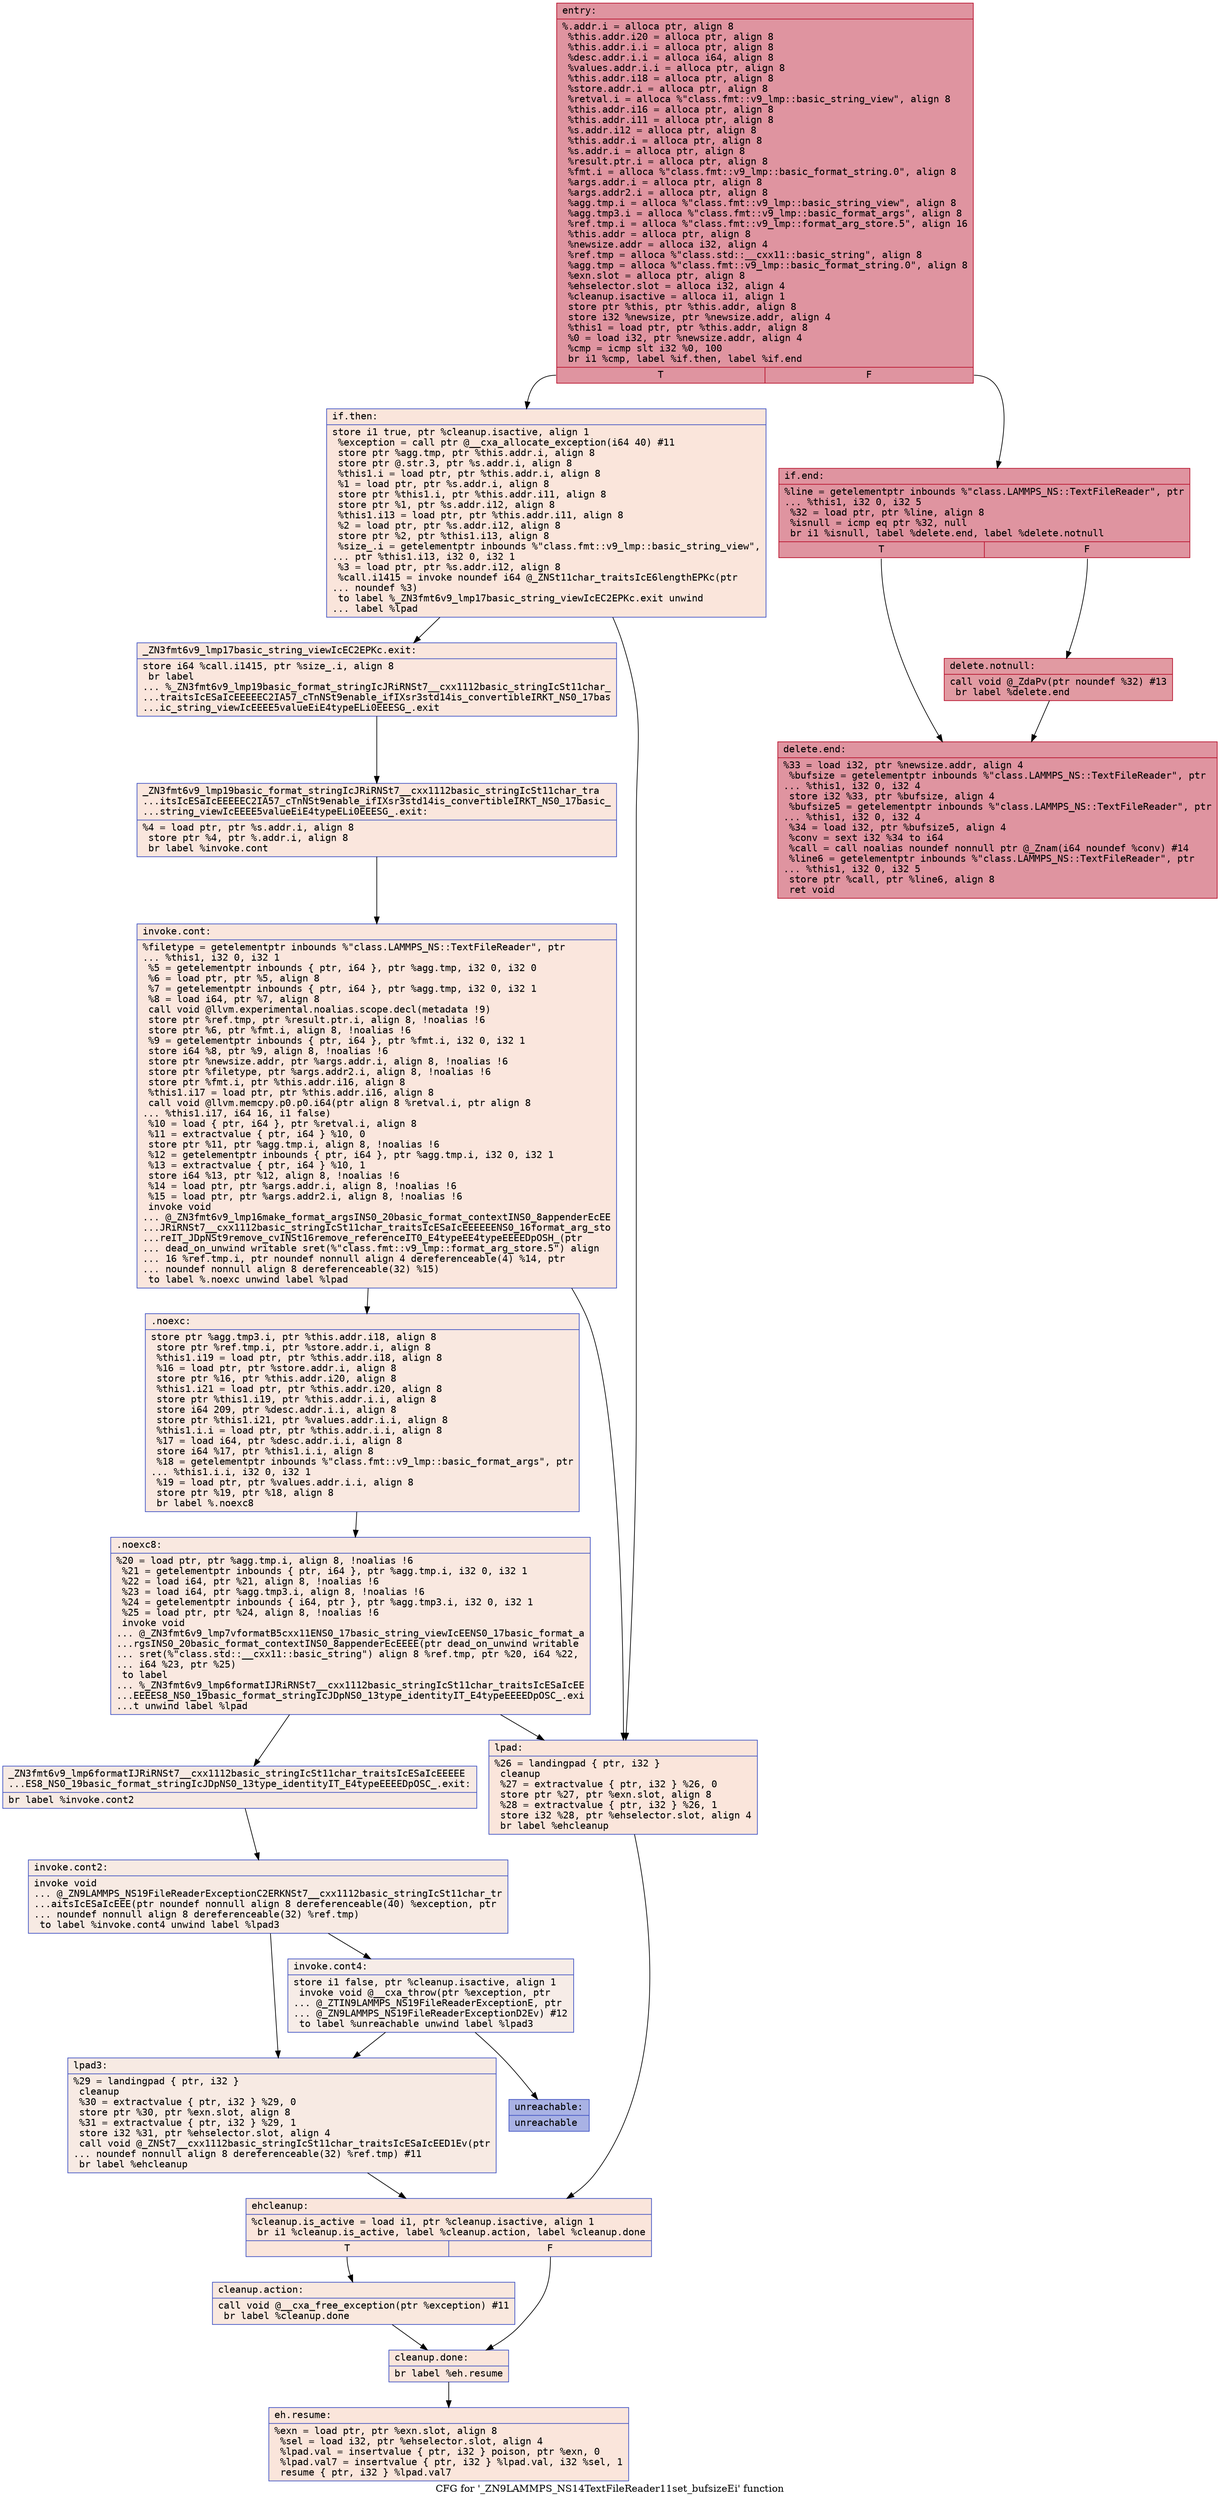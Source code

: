 digraph "CFG for '_ZN9LAMMPS_NS14TextFileReader11set_bufsizeEi' function" {
	label="CFG for '_ZN9LAMMPS_NS14TextFileReader11set_bufsizeEi' function";

	Node0x557f5f686800 [shape=record,color="#b70d28ff", style=filled, fillcolor="#b70d2870" fontname="Courier",label="{entry:\l|  %.addr.i = alloca ptr, align 8\l  %this.addr.i20 = alloca ptr, align 8\l  %this.addr.i.i = alloca ptr, align 8\l  %desc.addr.i.i = alloca i64, align 8\l  %values.addr.i.i = alloca ptr, align 8\l  %this.addr.i18 = alloca ptr, align 8\l  %store.addr.i = alloca ptr, align 8\l  %retval.i = alloca %\"class.fmt::v9_lmp::basic_string_view\", align 8\l  %this.addr.i16 = alloca ptr, align 8\l  %this.addr.i11 = alloca ptr, align 8\l  %s.addr.i12 = alloca ptr, align 8\l  %this.addr.i = alloca ptr, align 8\l  %s.addr.i = alloca ptr, align 8\l  %result.ptr.i = alloca ptr, align 8\l  %fmt.i = alloca %\"class.fmt::v9_lmp::basic_format_string.0\", align 8\l  %args.addr.i = alloca ptr, align 8\l  %args.addr2.i = alloca ptr, align 8\l  %agg.tmp.i = alloca %\"class.fmt::v9_lmp::basic_string_view\", align 8\l  %agg.tmp3.i = alloca %\"class.fmt::v9_lmp::basic_format_args\", align 8\l  %ref.tmp.i = alloca %\"class.fmt::v9_lmp::format_arg_store.5\", align 16\l  %this.addr = alloca ptr, align 8\l  %newsize.addr = alloca i32, align 4\l  %ref.tmp = alloca %\"class.std::__cxx11::basic_string\", align 8\l  %agg.tmp = alloca %\"class.fmt::v9_lmp::basic_format_string.0\", align 8\l  %exn.slot = alloca ptr, align 8\l  %ehselector.slot = alloca i32, align 4\l  %cleanup.isactive = alloca i1, align 1\l  store ptr %this, ptr %this.addr, align 8\l  store i32 %newsize, ptr %newsize.addr, align 4\l  %this1 = load ptr, ptr %this.addr, align 8\l  %0 = load i32, ptr %newsize.addr, align 4\l  %cmp = icmp slt i32 %0, 100\l  br i1 %cmp, label %if.then, label %if.end\l|{<s0>T|<s1>F}}"];
	Node0x557f5f686800:s0 -> Node0x557f5f687fe0[tooltip="entry -> if.then\nProbability 0.00%" ];
	Node0x557f5f686800:s1 -> Node0x557f5f688050[tooltip="entry -> if.end\nProbability 100.00%" ];
	Node0x557f5f687fe0 [shape=record,color="#3d50c3ff", style=filled, fillcolor="#f4c5ad70" fontname="Courier",label="{if.then:\l|  store i1 true, ptr %cleanup.isactive, align 1\l  %exception = call ptr @__cxa_allocate_exception(i64 40) #11\l  store ptr %agg.tmp, ptr %this.addr.i, align 8\l  store ptr @.str.3, ptr %s.addr.i, align 8\l  %this1.i = load ptr, ptr %this.addr.i, align 8\l  %1 = load ptr, ptr %s.addr.i, align 8\l  store ptr %this1.i, ptr %this.addr.i11, align 8\l  store ptr %1, ptr %s.addr.i12, align 8\l  %this1.i13 = load ptr, ptr %this.addr.i11, align 8\l  %2 = load ptr, ptr %s.addr.i12, align 8\l  store ptr %2, ptr %this1.i13, align 8\l  %size_.i = getelementptr inbounds %\"class.fmt::v9_lmp::basic_string_view\",\l... ptr %this1.i13, i32 0, i32 1\l  %3 = load ptr, ptr %s.addr.i12, align 8\l  %call.i1415 = invoke noundef i64 @_ZNSt11char_traitsIcE6lengthEPKc(ptr\l... noundef %3)\l          to label %_ZN3fmt6v9_lmp17basic_string_viewIcEC2EPKc.exit unwind\l... label %lpad\l}"];
	Node0x557f5f687fe0 -> Node0x557f5f688a20[tooltip="if.then -> _ZN3fmt6v9_lmp17basic_string_viewIcEC2EPKc.exit\nProbability 50.00%" ];
	Node0x557f5f687fe0 -> Node0x557f5f688ac0[tooltip="if.then -> lpad\nProbability 50.00%" ];
	Node0x557f5f688a20 [shape=record,color="#3d50c3ff", style=filled, fillcolor="#f3c7b170" fontname="Courier",label="{_ZN3fmt6v9_lmp17basic_string_viewIcEC2EPKc.exit:\l|  store i64 %call.i1415, ptr %size_.i, align 8\l  br label\l... %_ZN3fmt6v9_lmp19basic_format_stringIcJRiRNSt7__cxx1112basic_stringIcSt11char_\l...traitsIcESaIcEEEEEC2IA57_cTnNSt9enable_ifIXsr3std14is_convertibleIRKT_NS0_17bas\l...ic_string_viewIcEEEE5valueEiE4typeELi0EEESG_.exit\l}"];
	Node0x557f5f688a20 -> Node0x557f5f688cb0[tooltip="_ZN3fmt6v9_lmp17basic_string_viewIcEC2EPKc.exit -> _ZN3fmt6v9_lmp19basic_format_stringIcJRiRNSt7__cxx1112basic_stringIcSt11char_traitsIcESaIcEEEEEC2IA57_cTnNSt9enable_ifIXsr3std14is_convertibleIRKT_NS0_17basic_string_viewIcEEEE5valueEiE4typeELi0EEESG_.exit\nProbability 100.00%" ];
	Node0x557f5f688cb0 [shape=record,color="#3d50c3ff", style=filled, fillcolor="#f3c7b170" fontname="Courier",label="{_ZN3fmt6v9_lmp19basic_format_stringIcJRiRNSt7__cxx1112basic_stringIcSt11char_tra\l...itsIcESaIcEEEEEC2IA57_cTnNSt9enable_ifIXsr3std14is_convertibleIRKT_NS0_17basic_\l...string_viewIcEEEE5valueEiE4typeELi0EEESG_.exit:\l|  %4 = load ptr, ptr %s.addr.i, align 8\l  store ptr %4, ptr %.addr.i, align 8\l  br label %invoke.cont\l}"];
	Node0x557f5f688cb0 -> Node0x557f5f688f80[tooltip="_ZN3fmt6v9_lmp19basic_format_stringIcJRiRNSt7__cxx1112basic_stringIcSt11char_traitsIcESaIcEEEEEC2IA57_cTnNSt9enable_ifIXsr3std14is_convertibleIRKT_NS0_17basic_string_viewIcEEEE5valueEiE4typeELi0EEESG_.exit -> invoke.cont\nProbability 100.00%" ];
	Node0x557f5f688f80 [shape=record,color="#3d50c3ff", style=filled, fillcolor="#f3c7b170" fontname="Courier",label="{invoke.cont:\l|  %filetype = getelementptr inbounds %\"class.LAMMPS_NS::TextFileReader\", ptr\l... %this1, i32 0, i32 1\l  %5 = getelementptr inbounds \{ ptr, i64 \}, ptr %agg.tmp, i32 0, i32 0\l  %6 = load ptr, ptr %5, align 8\l  %7 = getelementptr inbounds \{ ptr, i64 \}, ptr %agg.tmp, i32 0, i32 1\l  %8 = load i64, ptr %7, align 8\l  call void @llvm.experimental.noalias.scope.decl(metadata !9)\l  store ptr %ref.tmp, ptr %result.ptr.i, align 8, !noalias !6\l  store ptr %6, ptr %fmt.i, align 8, !noalias !6\l  %9 = getelementptr inbounds \{ ptr, i64 \}, ptr %fmt.i, i32 0, i32 1\l  store i64 %8, ptr %9, align 8, !noalias !6\l  store ptr %newsize.addr, ptr %args.addr.i, align 8, !noalias !6\l  store ptr %filetype, ptr %args.addr2.i, align 8, !noalias !6\l  store ptr %fmt.i, ptr %this.addr.i16, align 8\l  %this1.i17 = load ptr, ptr %this.addr.i16, align 8\l  call void @llvm.memcpy.p0.p0.i64(ptr align 8 %retval.i, ptr align 8\l... %this1.i17, i64 16, i1 false)\l  %10 = load \{ ptr, i64 \}, ptr %retval.i, align 8\l  %11 = extractvalue \{ ptr, i64 \} %10, 0\l  store ptr %11, ptr %agg.tmp.i, align 8, !noalias !6\l  %12 = getelementptr inbounds \{ ptr, i64 \}, ptr %agg.tmp.i, i32 0, i32 1\l  %13 = extractvalue \{ ptr, i64 \} %10, 1\l  store i64 %13, ptr %12, align 8, !noalias !6\l  %14 = load ptr, ptr %args.addr.i, align 8, !noalias !6\l  %15 = load ptr, ptr %args.addr2.i, align 8, !noalias !6\l  invoke void\l... @_ZN3fmt6v9_lmp16make_format_argsINS0_20basic_format_contextINS0_8appenderEcEE\l...JRiRNSt7__cxx1112basic_stringIcSt11char_traitsIcESaIcEEEEEENS0_16format_arg_sto\l...reIT_JDpNSt9remove_cvINSt16remove_referenceIT0_E4typeEE4typeEEEEDpOSH_(ptr\l... dead_on_unwind writable sret(%\"class.fmt::v9_lmp::format_arg_store.5\") align\l... 16 %ref.tmp.i, ptr noundef nonnull align 4 dereferenceable(4) %14, ptr\l... noundef nonnull align 8 dereferenceable(32) %15)\l          to label %.noexc unwind label %lpad\l}"];
	Node0x557f5f688f80 -> Node0x557f5f68a860[tooltip="invoke.cont -> .noexc\nProbability 50.00%" ];
	Node0x557f5f688f80 -> Node0x557f5f688ac0[tooltip="invoke.cont -> lpad\nProbability 50.00%" ];
	Node0x557f5f68a860 [shape=record,color="#3d50c3ff", style=filled, fillcolor="#f1ccb870" fontname="Courier",label="{.noexc:\l|  store ptr %agg.tmp3.i, ptr %this.addr.i18, align 8\l  store ptr %ref.tmp.i, ptr %store.addr.i, align 8\l  %this1.i19 = load ptr, ptr %this.addr.i18, align 8\l  %16 = load ptr, ptr %store.addr.i, align 8\l  store ptr %16, ptr %this.addr.i20, align 8\l  %this1.i21 = load ptr, ptr %this.addr.i20, align 8\l  store ptr %this1.i19, ptr %this.addr.i.i, align 8\l  store i64 209, ptr %desc.addr.i.i, align 8\l  store ptr %this1.i21, ptr %values.addr.i.i, align 8\l  %this1.i.i = load ptr, ptr %this.addr.i.i, align 8\l  %17 = load i64, ptr %desc.addr.i.i, align 8\l  store i64 %17, ptr %this1.i.i, align 8\l  %18 = getelementptr inbounds %\"class.fmt::v9_lmp::basic_format_args\", ptr\l... %this1.i.i, i32 0, i32 1\l  %19 = load ptr, ptr %values.addr.i.i, align 8\l  store ptr %19, ptr %18, align 8\l  br label %.noexc8\l}"];
	Node0x557f5f68a860 -> Node0x557f5f68bbe0[tooltip=".noexc -> .noexc8\nProbability 100.00%" ];
	Node0x557f5f68bbe0 [shape=record,color="#3d50c3ff", style=filled, fillcolor="#f1ccb870" fontname="Courier",label="{.noexc8:\l|  %20 = load ptr, ptr %agg.tmp.i, align 8, !noalias !6\l  %21 = getelementptr inbounds \{ ptr, i64 \}, ptr %agg.tmp.i, i32 0, i32 1\l  %22 = load i64, ptr %21, align 8, !noalias !6\l  %23 = load i64, ptr %agg.tmp3.i, align 8, !noalias !6\l  %24 = getelementptr inbounds \{ i64, ptr \}, ptr %agg.tmp3.i, i32 0, i32 1\l  %25 = load ptr, ptr %24, align 8, !noalias !6\l  invoke void\l... @_ZN3fmt6v9_lmp7vformatB5cxx11ENS0_17basic_string_viewIcEENS0_17basic_format_a\l...rgsINS0_20basic_format_contextINS0_8appenderEcEEEE(ptr dead_on_unwind writable\l... sret(%\"class.std::__cxx11::basic_string\") align 8 %ref.tmp, ptr %20, i64 %22,\l... i64 %23, ptr %25)\l          to label\l... %_ZN3fmt6v9_lmp6formatIJRiRNSt7__cxx1112basic_stringIcSt11char_traitsIcESaIcEE\l...EEEES8_NS0_19basic_format_stringIcJDpNS0_13type_identityIT_E4typeEEEEDpOSC_.exi\l...t unwind label %lpad\l}"];
	Node0x557f5f68bbe0 -> Node0x557f5f68c160[tooltip=".noexc8 -> _ZN3fmt6v9_lmp6formatIJRiRNSt7__cxx1112basic_stringIcSt11char_traitsIcESaIcEEEEEES8_NS0_19basic_format_stringIcJDpNS0_13type_identityIT_E4typeEEEEDpOSC_.exit\nProbability 50.00%" ];
	Node0x557f5f68bbe0 -> Node0x557f5f688ac0[tooltip=".noexc8 -> lpad\nProbability 50.00%" ];
	Node0x557f5f68c160 [shape=record,color="#3d50c3ff", style=filled, fillcolor="#eed0c070" fontname="Courier",label="{_ZN3fmt6v9_lmp6formatIJRiRNSt7__cxx1112basic_stringIcSt11char_traitsIcESaIcEEEEE\l...ES8_NS0_19basic_format_stringIcJDpNS0_13type_identityIT_E4typeEEEEDpOSC_.exit:\l|  br label %invoke.cont2\l}"];
	Node0x557f5f68c160 -> Node0x557f5f68c630[tooltip="_ZN3fmt6v9_lmp6formatIJRiRNSt7__cxx1112basic_stringIcSt11char_traitsIcESaIcEEEEEES8_NS0_19basic_format_stringIcJDpNS0_13type_identityIT_E4typeEEEEDpOSC_.exit -> invoke.cont2\nProbability 100.00%" ];
	Node0x557f5f68c630 [shape=record,color="#3d50c3ff", style=filled, fillcolor="#eed0c070" fontname="Courier",label="{invoke.cont2:\l|  invoke void\l... @_ZN9LAMMPS_NS19FileReaderExceptionC2ERKNSt7__cxx1112basic_stringIcSt11char_tr\l...aitsIcESaIcEEE(ptr noundef nonnull align 8 dereferenceable(40) %exception, ptr\l... noundef nonnull align 8 dereferenceable(32) %ref.tmp)\l          to label %invoke.cont4 unwind label %lpad3\l}"];
	Node0x557f5f68c630 -> Node0x557f5f68c760[tooltip="invoke.cont2 -> invoke.cont4\nProbability 50.00%" ];
	Node0x557f5f68c630 -> Node0x557f5f68c7e0[tooltip="invoke.cont2 -> lpad3\nProbability 50.00%" ];
	Node0x557f5f68c760 [shape=record,color="#3d50c3ff", style=filled, fillcolor="#ead5c970" fontname="Courier",label="{invoke.cont4:\l|  store i1 false, ptr %cleanup.isactive, align 1\l  invoke void @__cxa_throw(ptr %exception, ptr\l... @_ZTIN9LAMMPS_NS19FileReaderExceptionE, ptr\l... @_ZN9LAMMPS_NS19FileReaderExceptionD2Ev) #12\l          to label %unreachable unwind label %lpad3\l}"];
	Node0x557f5f68c760 -> Node0x557f5f68cb70[tooltip="invoke.cont4 -> unreachable\nProbability 0.00%" ];
	Node0x557f5f68c760 -> Node0x557f5f68c7e0[tooltip="invoke.cont4 -> lpad3\nProbability 100.00%" ];
	Node0x557f5f688ac0 [shape=record,color="#3d50c3ff", style=filled, fillcolor="#f4c5ad70" fontname="Courier",label="{lpad:\l|  %26 = landingpad \{ ptr, i32 \}\l          cleanup\l  %27 = extractvalue \{ ptr, i32 \} %26, 0\l  store ptr %27, ptr %exn.slot, align 8\l  %28 = extractvalue \{ ptr, i32 \} %26, 1\l  store i32 %28, ptr %ehselector.slot, align 4\l  br label %ehcleanup\l}"];
	Node0x557f5f688ac0 -> Node0x557f5f68ce90[tooltip="lpad -> ehcleanup\nProbability 100.00%" ];
	Node0x557f5f68c7e0 [shape=record,color="#3d50c3ff", style=filled, fillcolor="#eed0c070" fontname="Courier",label="{lpad3:\l|  %29 = landingpad \{ ptr, i32 \}\l          cleanup\l  %30 = extractvalue \{ ptr, i32 \} %29, 0\l  store ptr %30, ptr %exn.slot, align 8\l  %31 = extractvalue \{ ptr, i32 \} %29, 1\l  store i32 %31, ptr %ehselector.slot, align 4\l  call void @_ZNSt7__cxx1112basic_stringIcSt11char_traitsIcESaIcEED1Ev(ptr\l... noundef nonnull align 8 dereferenceable(32) %ref.tmp) #11\l  br label %ehcleanup\l}"];
	Node0x557f5f68c7e0 -> Node0x557f5f68ce90[tooltip="lpad3 -> ehcleanup\nProbability 100.00%" ];
	Node0x557f5f68ce90 [shape=record,color="#3d50c3ff", style=filled, fillcolor="#f4c5ad70" fontname="Courier",label="{ehcleanup:\l|  %cleanup.is_active = load i1, ptr %cleanup.isactive, align 1\l  br i1 %cleanup.is_active, label %cleanup.action, label %cleanup.done\l|{<s0>T|<s1>F}}"];
	Node0x557f5f68ce90:s0 -> Node0x557f5f68d1d0[tooltip="ehcleanup -> cleanup.action\nProbability 50.00%" ];
	Node0x557f5f68ce90:s1 -> Node0x557f5f68d460[tooltip="ehcleanup -> cleanup.done\nProbability 50.00%" ];
	Node0x557f5f68d1d0 [shape=record,color="#3d50c3ff", style=filled, fillcolor="#f2cab570" fontname="Courier",label="{cleanup.action:\l|  call void @__cxa_free_exception(ptr %exception) #11\l  br label %cleanup.done\l}"];
	Node0x557f5f68d1d0 -> Node0x557f5f68d460[tooltip="cleanup.action -> cleanup.done\nProbability 100.00%" ];
	Node0x557f5f68d460 [shape=record,color="#3d50c3ff", style=filled, fillcolor="#f4c5ad70" fontname="Courier",label="{cleanup.done:\l|  br label %eh.resume\l}"];
	Node0x557f5f68d460 -> Node0x557f5f68d6c0[tooltip="cleanup.done -> eh.resume\nProbability 100.00%" ];
	Node0x557f5f688050 [shape=record,color="#b70d28ff", style=filled, fillcolor="#b70d2870" fontname="Courier",label="{if.end:\l|  %line = getelementptr inbounds %\"class.LAMMPS_NS::TextFileReader\", ptr\l... %this1, i32 0, i32 5\l  %32 = load ptr, ptr %line, align 8\l  %isnull = icmp eq ptr %32, null\l  br i1 %isnull, label %delete.end, label %delete.notnull\l|{<s0>T|<s1>F}}"];
	Node0x557f5f688050:s0 -> Node0x557f5f68d970[tooltip="if.end -> delete.end\nProbability 37.50%" ];
	Node0x557f5f688050:s1 -> Node0x557f5f68d9c0[tooltip="if.end -> delete.notnull\nProbability 62.50%" ];
	Node0x557f5f68d9c0 [shape=record,color="#b70d28ff", style=filled, fillcolor="#bb1b2c70" fontname="Courier",label="{delete.notnull:\l|  call void @_ZdaPv(ptr noundef %32) #13\l  br label %delete.end\l}"];
	Node0x557f5f68d9c0 -> Node0x557f5f68d970[tooltip="delete.notnull -> delete.end\nProbability 100.00%" ];
	Node0x557f5f68d970 [shape=record,color="#b70d28ff", style=filled, fillcolor="#b70d2870" fontname="Courier",label="{delete.end:\l|  %33 = load i32, ptr %newsize.addr, align 4\l  %bufsize = getelementptr inbounds %\"class.LAMMPS_NS::TextFileReader\", ptr\l... %this1, i32 0, i32 4\l  store i32 %33, ptr %bufsize, align 4\l  %bufsize5 = getelementptr inbounds %\"class.LAMMPS_NS::TextFileReader\", ptr\l... %this1, i32 0, i32 4\l  %34 = load i32, ptr %bufsize5, align 4\l  %conv = sext i32 %34 to i64\l  %call = call noalias noundef nonnull ptr @_Znam(i64 noundef %conv) #14\l  %line6 = getelementptr inbounds %\"class.LAMMPS_NS::TextFileReader\", ptr\l... %this1, i32 0, i32 5\l  store ptr %call, ptr %line6, align 8\l  ret void\l}"];
	Node0x557f5f68d6c0 [shape=record,color="#3d50c3ff", style=filled, fillcolor="#f4c5ad70" fontname="Courier",label="{eh.resume:\l|  %exn = load ptr, ptr %exn.slot, align 8\l  %sel = load i32, ptr %ehselector.slot, align 4\l  %lpad.val = insertvalue \{ ptr, i32 \} poison, ptr %exn, 0\l  %lpad.val7 = insertvalue \{ ptr, i32 \} %lpad.val, i32 %sel, 1\l  resume \{ ptr, i32 \} %lpad.val7\l}"];
	Node0x557f5f68cb70 [shape=record,color="#3d50c3ff", style=filled, fillcolor="#3d50c370" fontname="Courier",label="{unreachable:\l|  unreachable\l}"];
}
